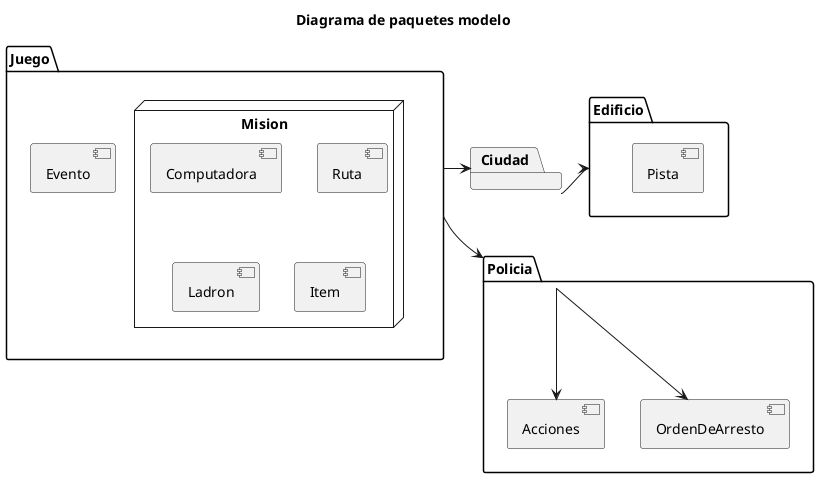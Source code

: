 @startuml

title Diagrama de paquetes modelo
      
  package [Juego] {
    node [Mision] {
      [Computadora]
      [Ruta]
      [Ladron]
      [Item]
    }
    [Evento]
  }
  package [Policia] {
    [Acciones]
    [OrdenDeArresto]
  }
  
  package [Ciudad]{
  }
  package [Edificio] {
    [Pista]
  }
  

Juego -down-> Policia
Policia -down-> Acciones
Policia -right-> OrdenDeArresto

Juego -right-> Ciudad
Ciudad -right-> Edificio


@enduml